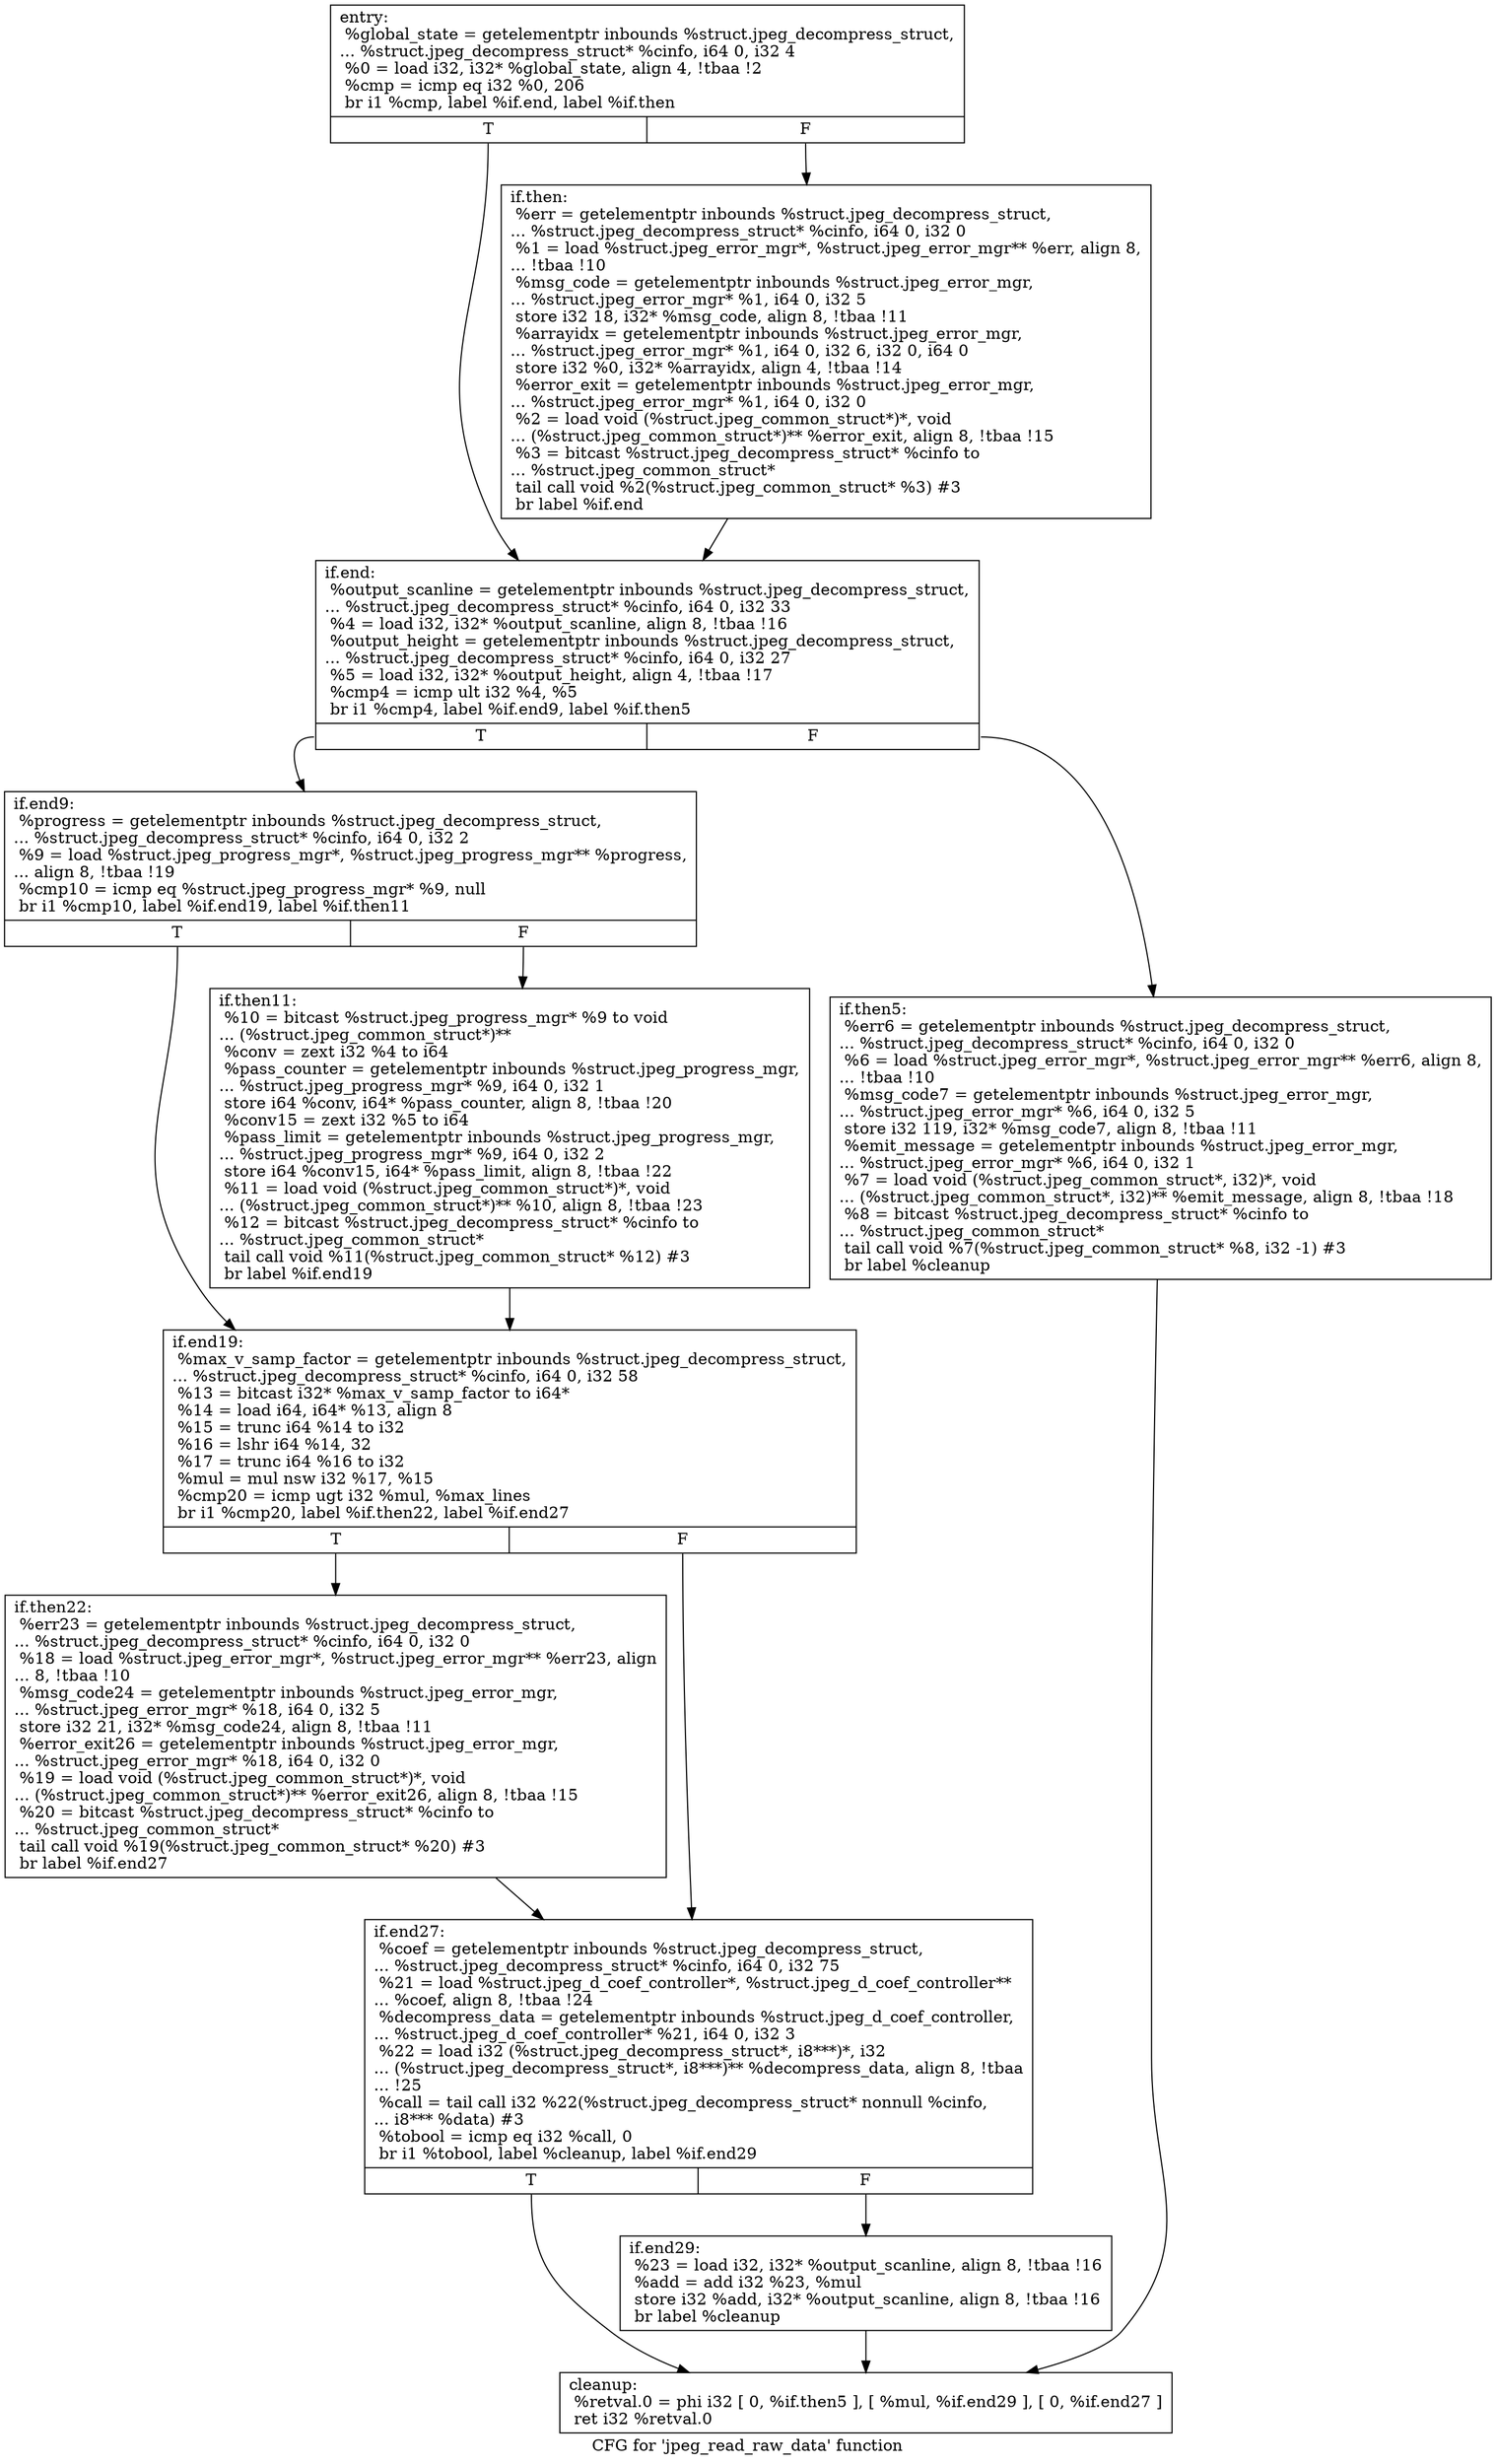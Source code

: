 digraph "CFG for 'jpeg_read_raw_data' function" {
	label="CFG for 'jpeg_read_raw_data' function";

	Node0x52ea6d0 [shape=record,label="{entry:\l  %global_state = getelementptr inbounds %struct.jpeg_decompress_struct,\l... %struct.jpeg_decompress_struct* %cinfo, i64 0, i32 4\l  %0 = load i32, i32* %global_state, align 4, !tbaa !2\l  %cmp = icmp eq i32 %0, 206\l  br i1 %cmp, label %if.end, label %if.then\l|{<s0>T|<s1>F}}"];
	Node0x52ea6d0:s0 -> Node0x52ea8e0;
	Node0x52ea6d0:s1 -> Node0x52ea9b0;
	Node0x52ea9b0 [shape=record,label="{if.then:                                          \l  %err = getelementptr inbounds %struct.jpeg_decompress_struct,\l... %struct.jpeg_decompress_struct* %cinfo, i64 0, i32 0\l  %1 = load %struct.jpeg_error_mgr*, %struct.jpeg_error_mgr** %err, align 8,\l... !tbaa !10\l  %msg_code = getelementptr inbounds %struct.jpeg_error_mgr,\l... %struct.jpeg_error_mgr* %1, i64 0, i32 5\l  store i32 18, i32* %msg_code, align 8, !tbaa !11\l  %arrayidx = getelementptr inbounds %struct.jpeg_error_mgr,\l... %struct.jpeg_error_mgr* %1, i64 0, i32 6, i32 0, i64 0\l  store i32 %0, i32* %arrayidx, align 4, !tbaa !14\l  %error_exit = getelementptr inbounds %struct.jpeg_error_mgr,\l... %struct.jpeg_error_mgr* %1, i64 0, i32 0\l  %2 = load void (%struct.jpeg_common_struct*)*, void\l... (%struct.jpeg_common_struct*)** %error_exit, align 8, !tbaa !15\l  %3 = bitcast %struct.jpeg_decompress_struct* %cinfo to\l... %struct.jpeg_common_struct*\l  tail call void %2(%struct.jpeg_common_struct* %3) #3\l  br label %if.end\l}"];
	Node0x52ea9b0 -> Node0x52ea8e0;
	Node0x52ea8e0 [shape=record,label="{if.end:                                           \l  %output_scanline = getelementptr inbounds %struct.jpeg_decompress_struct,\l... %struct.jpeg_decompress_struct* %cinfo, i64 0, i32 33\l  %4 = load i32, i32* %output_scanline, align 8, !tbaa !16\l  %output_height = getelementptr inbounds %struct.jpeg_decompress_struct,\l... %struct.jpeg_decompress_struct* %cinfo, i64 0, i32 27\l  %5 = load i32, i32* %output_height, align 4, !tbaa !17\l  %cmp4 = icmp ult i32 %4, %5\l  br i1 %cmp4, label %if.end9, label %if.then5\l|{<s0>T|<s1>F}}"];
	Node0x52ea8e0:s0 -> Node0x52eb520;
	Node0x52ea8e0:s1 -> Node0x52eb5d0;
	Node0x52eb5d0 [shape=record,label="{if.then5:                                         \l  %err6 = getelementptr inbounds %struct.jpeg_decompress_struct,\l... %struct.jpeg_decompress_struct* %cinfo, i64 0, i32 0\l  %6 = load %struct.jpeg_error_mgr*, %struct.jpeg_error_mgr** %err6, align 8,\l... !tbaa !10\l  %msg_code7 = getelementptr inbounds %struct.jpeg_error_mgr,\l... %struct.jpeg_error_mgr* %6, i64 0, i32 5\l  store i32 119, i32* %msg_code7, align 8, !tbaa !11\l  %emit_message = getelementptr inbounds %struct.jpeg_error_mgr,\l... %struct.jpeg_error_mgr* %6, i64 0, i32 1\l  %7 = load void (%struct.jpeg_common_struct*, i32)*, void\l... (%struct.jpeg_common_struct*, i32)** %emit_message, align 8, !tbaa !18\l  %8 = bitcast %struct.jpeg_decompress_struct* %cinfo to\l... %struct.jpeg_common_struct*\l  tail call void %7(%struct.jpeg_common_struct* %8, i32 -1) #3\l  br label %cleanup\l}"];
	Node0x52eb5d0 -> Node0x52ec280;
	Node0x52eb520 [shape=record,label="{if.end9:                                          \l  %progress = getelementptr inbounds %struct.jpeg_decompress_struct,\l... %struct.jpeg_decompress_struct* %cinfo, i64 0, i32 2\l  %9 = load %struct.jpeg_progress_mgr*, %struct.jpeg_progress_mgr** %progress,\l... align 8, !tbaa !19\l  %cmp10 = icmp eq %struct.jpeg_progress_mgr* %9, null\l  br i1 %cmp10, label %if.end19, label %if.then11\l|{<s0>T|<s1>F}}"];
	Node0x52eb520:s0 -> Node0x52ec4e0;
	Node0x52eb520:s1 -> Node0x52ec5c0;
	Node0x52ec5c0 [shape=record,label="{if.then11:                                        \l  %10 = bitcast %struct.jpeg_progress_mgr* %9 to void\l... (%struct.jpeg_common_struct*)**\l  %conv = zext i32 %4 to i64\l  %pass_counter = getelementptr inbounds %struct.jpeg_progress_mgr,\l... %struct.jpeg_progress_mgr* %9, i64 0, i32 1\l  store i64 %conv, i64* %pass_counter, align 8, !tbaa !20\l  %conv15 = zext i32 %5 to i64\l  %pass_limit = getelementptr inbounds %struct.jpeg_progress_mgr,\l... %struct.jpeg_progress_mgr* %9, i64 0, i32 2\l  store i64 %conv15, i64* %pass_limit, align 8, !tbaa !22\l  %11 = load void (%struct.jpeg_common_struct*)*, void\l... (%struct.jpeg_common_struct*)** %10, align 8, !tbaa !23\l  %12 = bitcast %struct.jpeg_decompress_struct* %cinfo to\l... %struct.jpeg_common_struct*\l  tail call void %11(%struct.jpeg_common_struct* %12) #3\l  br label %if.end19\l}"];
	Node0x52ec5c0 -> Node0x52ec4e0;
	Node0x52ec4e0 [shape=record,label="{if.end19:                                         \l  %max_v_samp_factor = getelementptr inbounds %struct.jpeg_decompress_struct,\l... %struct.jpeg_decompress_struct* %cinfo, i64 0, i32 58\l  %13 = bitcast i32* %max_v_samp_factor to i64*\l  %14 = load i64, i64* %13, align 8\l  %15 = trunc i64 %14 to i32\l  %16 = lshr i64 %14, 32\l  %17 = trunc i64 %16 to i32\l  %mul = mul nsw i32 %17, %15\l  %cmp20 = icmp ugt i32 %mul, %max_lines\l  br i1 %cmp20, label %if.then22, label %if.end27\l|{<s0>T|<s1>F}}"];
	Node0x52ec4e0:s0 -> Node0x52ed390;
	Node0x52ec4e0:s1 -> Node0x52ed440;
	Node0x52ed390 [shape=record,label="{if.then22:                                        \l  %err23 = getelementptr inbounds %struct.jpeg_decompress_struct,\l... %struct.jpeg_decompress_struct* %cinfo, i64 0, i32 0\l  %18 = load %struct.jpeg_error_mgr*, %struct.jpeg_error_mgr** %err23, align\l... 8, !tbaa !10\l  %msg_code24 = getelementptr inbounds %struct.jpeg_error_mgr,\l... %struct.jpeg_error_mgr* %18, i64 0, i32 5\l  store i32 21, i32* %msg_code24, align 8, !tbaa !11\l  %error_exit26 = getelementptr inbounds %struct.jpeg_error_mgr,\l... %struct.jpeg_error_mgr* %18, i64 0, i32 0\l  %19 = load void (%struct.jpeg_common_struct*)*, void\l... (%struct.jpeg_common_struct*)** %error_exit26, align 8, !tbaa !15\l  %20 = bitcast %struct.jpeg_decompress_struct* %cinfo to\l... %struct.jpeg_common_struct*\l  tail call void %19(%struct.jpeg_common_struct* %20) #3\l  br label %if.end27\l}"];
	Node0x52ed390 -> Node0x52ed440;
	Node0x52ed440 [shape=record,label="{if.end27:                                         \l  %coef = getelementptr inbounds %struct.jpeg_decompress_struct,\l... %struct.jpeg_decompress_struct* %cinfo, i64 0, i32 75\l  %21 = load %struct.jpeg_d_coef_controller*, %struct.jpeg_d_coef_controller**\l... %coef, align 8, !tbaa !24\l  %decompress_data = getelementptr inbounds %struct.jpeg_d_coef_controller,\l... %struct.jpeg_d_coef_controller* %21, i64 0, i32 3\l  %22 = load i32 (%struct.jpeg_decompress_struct*, i8***)*, i32\l... (%struct.jpeg_decompress_struct*, i8***)** %decompress_data, align 8, !tbaa\l... !25\l  %call = tail call i32 %22(%struct.jpeg_decompress_struct* nonnull %cinfo,\l... i8*** %data) #3\l  %tobool = icmp eq i32 %call, 0\l  br i1 %tobool, label %cleanup, label %if.end29\l|{<s0>T|<s1>F}}"];
	Node0x52ed440:s0 -> Node0x52ec280;
	Node0x52ed440:s1 -> Node0x52ee120;
	Node0x52ee120 [shape=record,label="{if.end29:                                         \l  %23 = load i32, i32* %output_scanline, align 8, !tbaa !16\l  %add = add i32 %23, %mul\l  store i32 %add, i32* %output_scanline, align 8, !tbaa !16\l  br label %cleanup\l}"];
	Node0x52ee120 -> Node0x52ec280;
	Node0x52ec280 [shape=record,label="{cleanup:                                          \l  %retval.0 = phi i32 [ 0, %if.then5 ], [ %mul, %if.end29 ], [ 0, %if.end27 ]\l  ret i32 %retval.0\l}"];
}
